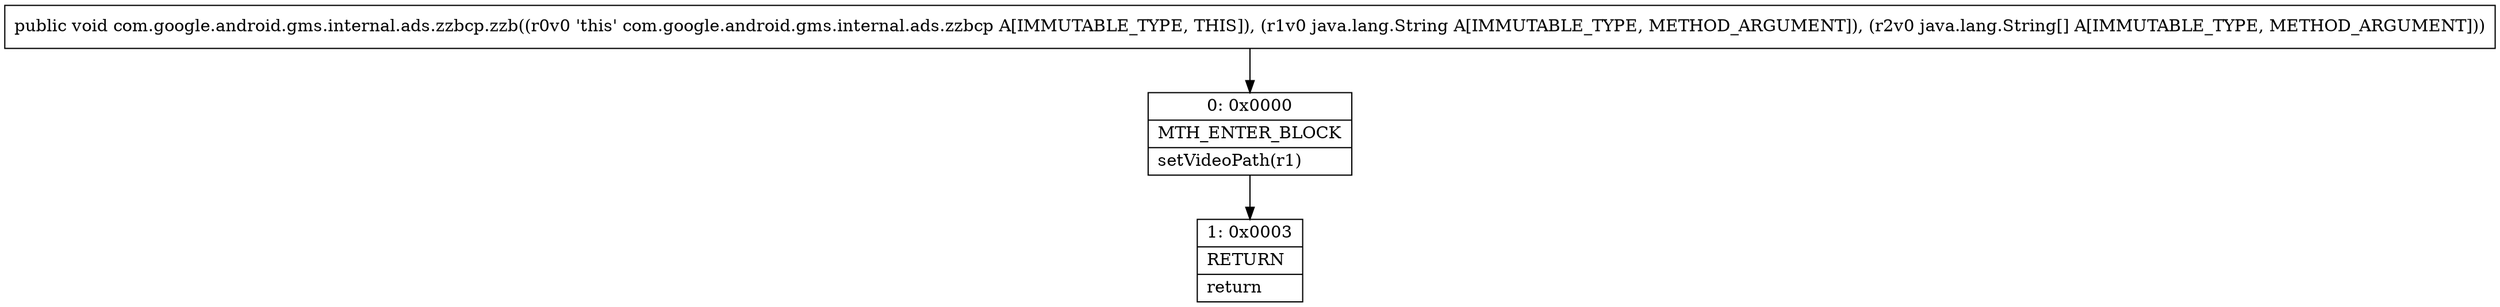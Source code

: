 digraph "CFG forcom.google.android.gms.internal.ads.zzbcp.zzb(Ljava\/lang\/String;[Ljava\/lang\/String;)V" {
Node_0 [shape=record,label="{0\:\ 0x0000|MTH_ENTER_BLOCK\l|setVideoPath(r1)\l}"];
Node_1 [shape=record,label="{1\:\ 0x0003|RETURN\l|return\l}"];
MethodNode[shape=record,label="{public void com.google.android.gms.internal.ads.zzbcp.zzb((r0v0 'this' com.google.android.gms.internal.ads.zzbcp A[IMMUTABLE_TYPE, THIS]), (r1v0 java.lang.String A[IMMUTABLE_TYPE, METHOD_ARGUMENT]), (r2v0 java.lang.String[] A[IMMUTABLE_TYPE, METHOD_ARGUMENT])) }"];
MethodNode -> Node_0;
Node_0 -> Node_1;
}

